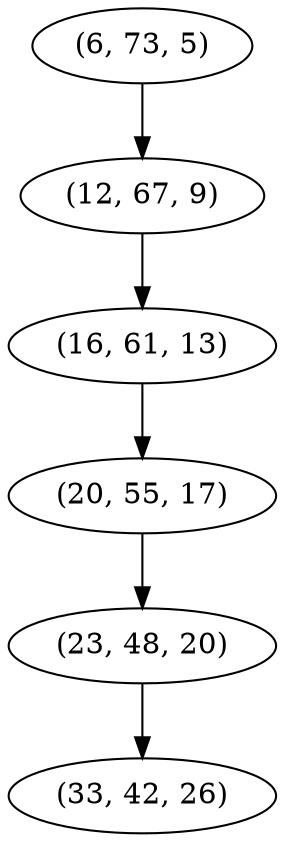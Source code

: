 digraph tree {
    "(6, 73, 5)";
    "(12, 67, 9)";
    "(16, 61, 13)";
    "(20, 55, 17)";
    "(23, 48, 20)";
    "(33, 42, 26)";
    "(6, 73, 5)" -> "(12, 67, 9)";
    "(12, 67, 9)" -> "(16, 61, 13)";
    "(16, 61, 13)" -> "(20, 55, 17)";
    "(20, 55, 17)" -> "(23, 48, 20)";
    "(23, 48, 20)" -> "(33, 42, 26)";
}
